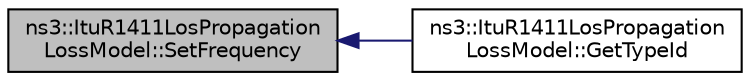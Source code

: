 digraph "ns3::ItuR1411LosPropagationLossModel::SetFrequency"
{
  edge [fontname="Helvetica",fontsize="10",labelfontname="Helvetica",labelfontsize="10"];
  node [fontname="Helvetica",fontsize="10",shape=record];
  rankdir="LR";
  Node1 [label="ns3::ItuR1411LosPropagation\lLossModel::SetFrequency",height=0.2,width=0.4,color="black", fillcolor="grey75", style="filled", fontcolor="black"];
  Node1 -> Node2 [dir="back",color="midnightblue",fontsize="10",style="solid"];
  Node2 [label="ns3::ItuR1411LosPropagation\lLossModel::GetTypeId",height=0.2,width=0.4,color="black", fillcolor="white", style="filled",URL="$d4/da8/classns3_1_1ItuR1411LosPropagationLossModel.html#a6c83e47bedbe844b72f8c1615122de4b",tooltip="Get the type ID. "];
}
